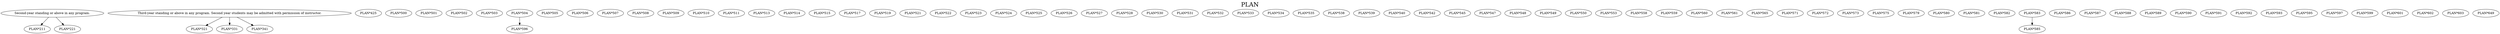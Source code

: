 digraph PLAN {
labelloc = "t";
label = "PLAN"
fontsize = 27;
"Second-year standing or above in any program." -> "PLAN*211" [style=solid]
"Second-year standing or above in any program." -> "PLAN*221" [style=solid]
"Third-year standing or above in any program. Second year students may be admitted with permission of instructor." -> "PLAN*321" [style=solid]
"Third-year standing or above in any program. Second year students may be admitted with permission of instructor." -> "PLAN*331" [style=solid]
"Third-year standing or above in any program. Second year students may be admitted with permission of instructor." -> "PLAN*341" [style=solid]
"PLAN*425"
"PLAN*500"
"PLAN*501"
"PLAN*502"
"PLAN*503"
"PLAN*504"
"PLAN*505"
"PLAN*506"
"PLAN*507"
"PLAN*508"
"PLAN*509"
"PLAN*510"
"PLAN*511"
"PLAN*513"
"PLAN*514"
"PLAN*515"
"PLAN*517"
"PLAN*519"
"PLAN*521"
"PLAN*522"
"PLAN*523"
"PLAN*524"
"PLAN*525"
"PLAN*526"
"PLAN*527"
"PLAN*528"
"PLAN*530"
"PLAN*531"
"PLAN*532"
"PLAN*533"
"PLAN*534"
"PLAN*535"
"PLAN*538"
"PLAN*539"
"PLAN*540"
"PLAN*542"
"PLAN*545"
"PLAN*547"
"PLAN*548"
"PLAN*549"
"PLAN*550"
"PLAN*553"
"PLAN*558"
"PLAN*559"
"PLAN*560"
"PLAN*561"
"PLAN*565"
"PLAN*571"
"PLAN*572"
"PLAN*573"
"PLAN*575"
"PLAN*579"
"PLAN*580"
"PLAN*581"
"PLAN*582"
"PLAN*583"
"PLAN*583" -> "PLAN*585" [style=solid]
"PLAN*586"
"PLAN*587"
"PLAN*588"
"PLAN*589"
"PLAN*590"
"PLAN*591"
"PLAN*592"
"PLAN*593"
"PLAN*595"
"PLAN*504" -> "PLAN*596" [style=solid]
"PLAN*597"
"PLAN*599"
"PLAN*601"
"PLAN*602"
"PLAN*603"
"PLAN*649"
}
